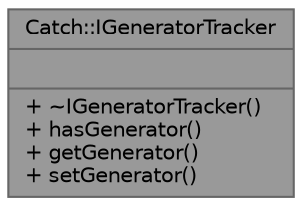 digraph "Catch::IGeneratorTracker"
{
 // LATEX_PDF_SIZE
  bgcolor="transparent";
  edge [fontname=Helvetica,fontsize=10,labelfontname=Helvetica,labelfontsize=10];
  node [fontname=Helvetica,fontsize=10,shape=box,height=0.2,width=0.4];
  Node1 [shape=record,label="{Catch::IGeneratorTracker\n||+ ~IGeneratorTracker()\l+ hasGenerator()\l+ getGenerator()\l+ setGenerator()\l}",height=0.2,width=0.4,color="gray40", fillcolor="grey60", style="filled", fontcolor="black",tooltip=" "];
}
